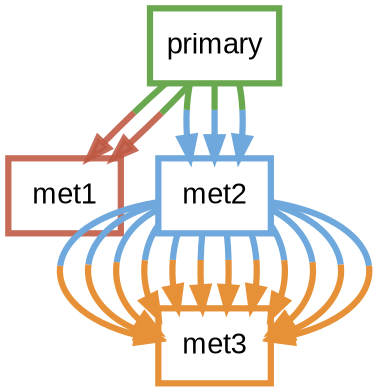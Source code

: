 digraph  {
dpi=600;size=3.5;
primary [color="#6aa84f", fillcolor=white, fontname=Arial, penwidth="3.0", shape=box];
met1 [color="#be5742e1", fillcolor=white, fontname=Arial, penwidth="3.0", shape=box];
met2 [color="#6fa8dc", fillcolor=white, fontname=Arial, penwidth="3.0", shape=box];
met3 [color="#e69138", fillcolor=white, fontname=Arial, penwidth="3.0", shape=box];
primary -> met1  [color="#6aa84f;0.5:#be5742e1", key=0, penwidth=3];
primary -> met1  [color="#6aa84f;0.5:#be5742e1", key=1, penwidth=3];
primary -> met2  [color="#6aa84f;0.5:#6fa8dc", key=0, penwidth=3];
primary -> met2  [color="#6aa84f;0.5:#6fa8dc", key=1, penwidth=3];
primary -> met2  [color="#6aa84f;0.5:#6fa8dc", key=2, penwidth=3];
met2 -> met3  [color="#6fa8dc;0.5:#e69138", key=0, penwidth=3];
met2 -> met3  [color="#6fa8dc;0.5:#e69138", key=1, penwidth=3];
met2 -> met3  [color="#6fa8dc;0.5:#e69138", key=2, penwidth=3];
met2 -> met3  [color="#6fa8dc;0.5:#e69138", key=3, penwidth=3];
met2 -> met3  [color="#6fa8dc;0.5:#e69138", key=4, penwidth=3];
met2 -> met3  [color="#6fa8dc;0.5:#e69138", key=5, penwidth=3];
met2 -> met3  [color="#6fa8dc;0.5:#e69138", key=6, penwidth=3];
met2 -> met3  [color="#6fa8dc;0.5:#e69138", key=7, penwidth=3];
met2 -> met3  [color="#6fa8dc;0.5:#e69138", key=8, penwidth=3];
met2 -> met3  [color="#6fa8dc;0.5:#e69138", key=9, penwidth=3];
met2 -> met3  [color="#6fa8dc;0.5:#e69138", key=10, penwidth=3];
met2 -> met3  [color="#6fa8dc;0.5:#e69138", key=11, penwidth=3];
}
